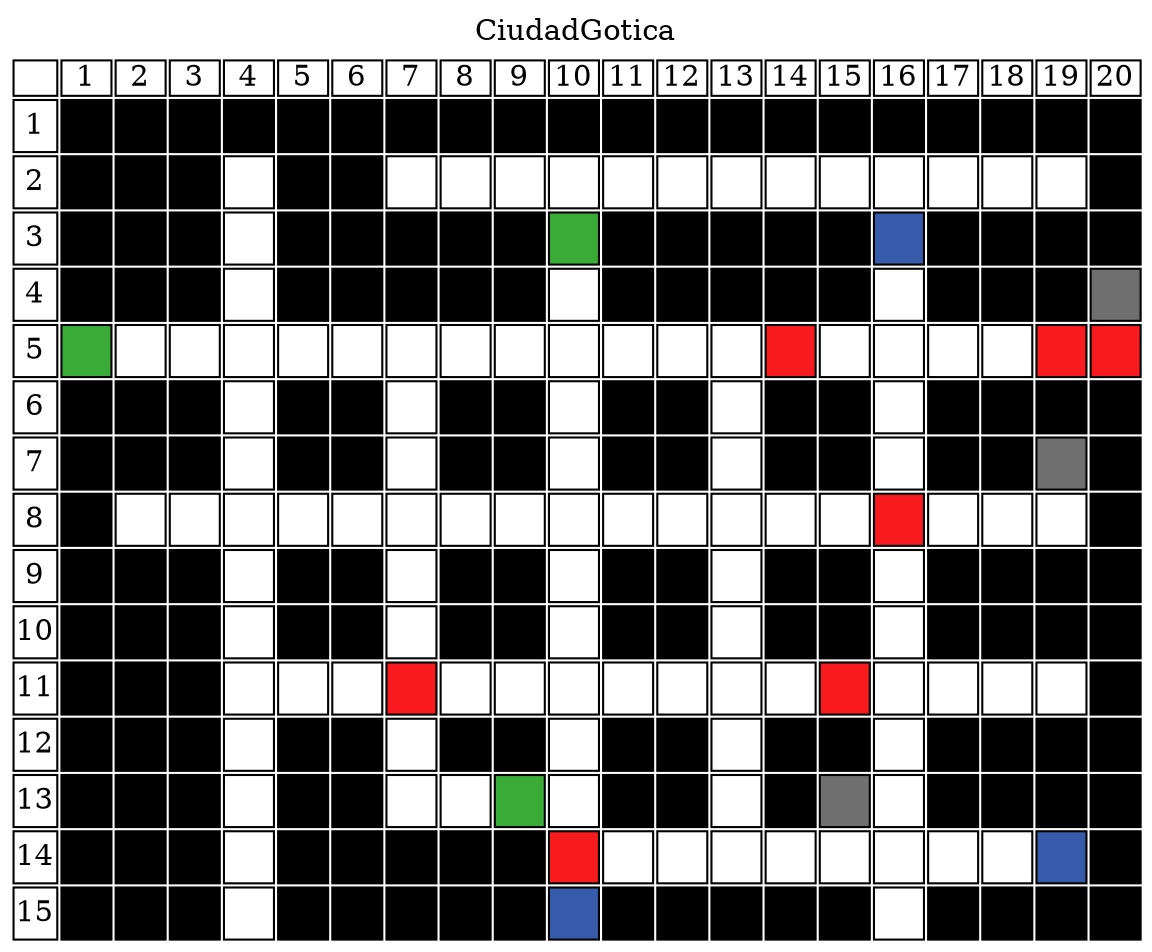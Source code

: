   
                digraph html {
                labelloc="t";
                label="CiudadGotica";
                tabla [shape=none, margin=0, label=<
                <TABLE BORDER="0" CELLBORDER="1" CELLSPACING="2" CELLPADDING="4">
<TR>
<TD CELLPADDING="0.1"></TD>
<TD CELLPADDING="0.1">1</TD>
<TD CELLPADDING="0.1">2</TD>
<TD CELLPADDING="0.1">3</TD>
<TD CELLPADDING="0.1">4</TD>
<TD CELLPADDING="0.1">5</TD>
<TD CELLPADDING="0.1">6</TD>
<TD CELLPADDING="0.1">7</TD>
<TD CELLPADDING="0.1">8</TD>
<TD CELLPADDING="0.1">9</TD>
<TD CELLPADDING="0.1">10</TD>
<TD CELLPADDING="0.1">11</TD>
<TD CELLPADDING="0.1">12</TD>
<TD CELLPADDING="0.1">13</TD>
<TD CELLPADDING="0.1">14</TD>
<TD CELLPADDING="0.1">15</TD>
<TD CELLPADDING="0.1">16</TD>
<TD CELLPADDING="0.1">17</TD>
<TD CELLPADDING="0.1">18</TD>
<TD CELLPADDING="0.1">19</TD>
<TD CELLPADDING="0.1">20</TD>
</TR>
<TR><TD CELLPADDING="0.1">1</TD>
<TD BGCOLOR="black">   </TD>
<TD BGCOLOR="black">   </TD>
<TD BGCOLOR="black">   </TD>
<TD BGCOLOR="black">   </TD>
<TD BGCOLOR="black">   </TD>
<TD BGCOLOR="black">   </TD>
<TD BGCOLOR="black">   </TD>
<TD BGCOLOR="black">   </TD>
<TD BGCOLOR="black">   </TD>
<TD BGCOLOR="black">   </TD>
<TD BGCOLOR="black">   </TD>
<TD BGCOLOR="black">   </TD>
<TD BGCOLOR="black">   </TD>
<TD BGCOLOR="black">   </TD>
<TD BGCOLOR="black">   </TD>
<TD BGCOLOR="black">   </TD>
<TD BGCOLOR="black">   </TD>
<TD BGCOLOR="black">   </TD>
<TD BGCOLOR="black">   </TD>
<TD BGCOLOR="black">   </TD>
</TR>
<TR><TD CELLPADDING="0.1">2</TD>
<TD BGCOLOR="black">   </TD>
<TD BGCOLOR="black">   </TD>
<TD BGCOLOR="black">   </TD>
<TD>   </TD>
<TD BGCOLOR="black">   </TD>
<TD BGCOLOR="black">   </TD>
<TD>   </TD>
<TD>   </TD>
<TD>   </TD>
<TD>   </TD>
<TD>   </TD>
<TD>   </TD>
<TD>   </TD>
<TD>   </TD>
<TD>   </TD>
<TD>   </TD>
<TD>   </TD>
<TD>   </TD>
<TD>   </TD>
<TD BGCOLOR="black">   </TD>
</TR>
<TR><TD CELLPADDING="0.1">3</TD>
<TD BGCOLOR="black">   </TD>
<TD BGCOLOR="black">   </TD>
<TD BGCOLOR="black">   </TD>
<TD>   </TD>
<TD BGCOLOR="black">   </TD>
<TD BGCOLOR="black">   </TD>
<TD BGCOLOR="black">   </TD>
<TD BGCOLOR="black">   </TD>
<TD BGCOLOR="black">   </TD>
<TD BGCOLOR="#3bab37">   </TD>
<TD BGCOLOR="black">   </TD>
<TD BGCOLOR="black">   </TD>
<TD BGCOLOR="black">   </TD>
<TD BGCOLOR="black">   </TD>
<TD BGCOLOR="black">   </TD>
<TD BGCOLOR="#375bab">   </TD>
<TD BGCOLOR="black">   </TD>
<TD BGCOLOR="black">   </TD>
<TD BGCOLOR="black">   </TD>
<TD BGCOLOR="black">   </TD>
</TR>
<TR><TD CELLPADDING="0.1">4</TD>
<TD BGCOLOR="black">   </TD>
<TD BGCOLOR="black">   </TD>
<TD BGCOLOR="black">   </TD>
<TD>   </TD>
<TD BGCOLOR="black">   </TD>
<TD BGCOLOR="black">   </TD>
<TD BGCOLOR="black">   </TD>
<TD BGCOLOR="black">   </TD>
<TD BGCOLOR="black">   </TD>
<TD>   </TD>
<TD BGCOLOR="black">   </TD>
<TD BGCOLOR="black">   </TD>
<TD BGCOLOR="black">   </TD>
<TD BGCOLOR="black">   </TD>
<TD BGCOLOR="black">   </TD>
<TD>   </TD>
<TD BGCOLOR="black">   </TD>
<TD BGCOLOR="black">   </TD>
<TD BGCOLOR="black">   </TD>
<TD BGCOLOR="#706f6f">   </TD>
</TR>
<TR><TD CELLPADDING="0.1">5</TD>
<TD BGCOLOR="#3bab37">   </TD>
<TD>   </TD>
<TD>   </TD>
<TD>   </TD>
<TD>   </TD>
<TD>   </TD>
<TD>   </TD>
<TD>   </TD>
<TD>   </TD>
<TD>   </TD>
<TD>   </TD>
<TD>   </TD>
<TD>   </TD>
<TD BGCOLOR="#f71b1f">   </TD>
<TD>   </TD>
<TD>   </TD>
<TD>   </TD>
<TD>   </TD>
<TD BGCOLOR="#f71b1f">   </TD>
<TD BGCOLOR="#f71b1f">   </TD>
</TR>
<TR><TD CELLPADDING="0.1">6</TD>
<TD BGCOLOR="black">   </TD>
<TD BGCOLOR="black">   </TD>
<TD BGCOLOR="black">   </TD>
<TD>   </TD>
<TD BGCOLOR="black">   </TD>
<TD BGCOLOR="black">   </TD>
<TD>   </TD>
<TD BGCOLOR="black">   </TD>
<TD BGCOLOR="black">   </TD>
<TD>   </TD>
<TD BGCOLOR="black">   </TD>
<TD BGCOLOR="black">   </TD>
<TD>   </TD>
<TD BGCOLOR="black">   </TD>
<TD BGCOLOR="black">   </TD>
<TD>   </TD>
<TD BGCOLOR="black">   </TD>
<TD BGCOLOR="black">   </TD>
<TD BGCOLOR="black">   </TD>
<TD BGCOLOR="black">   </TD>
</TR>
<TR><TD CELLPADDING="0.1">7</TD>
<TD BGCOLOR="black">   </TD>
<TD BGCOLOR="black">   </TD>
<TD BGCOLOR="black">   </TD>
<TD>   </TD>
<TD BGCOLOR="black">   </TD>
<TD BGCOLOR="black">   </TD>
<TD>   </TD>
<TD BGCOLOR="black">   </TD>
<TD BGCOLOR="black">   </TD>
<TD>   </TD>
<TD BGCOLOR="black">   </TD>
<TD BGCOLOR="black">   </TD>
<TD>   </TD>
<TD BGCOLOR="black">   </TD>
<TD BGCOLOR="black">   </TD>
<TD>   </TD>
<TD BGCOLOR="black">   </TD>
<TD BGCOLOR="black">   </TD>
<TD BGCOLOR="#706f6f">   </TD>
<TD BGCOLOR="black">   </TD>
</TR>
<TR><TD CELLPADDING="0.1">8</TD>
<TD BGCOLOR="black">   </TD>
<TD>   </TD>
<TD>   </TD>
<TD>   </TD>
<TD>   </TD>
<TD>   </TD>
<TD>   </TD>
<TD>   </TD>
<TD>   </TD>
<TD>   </TD>
<TD>   </TD>
<TD>   </TD>
<TD>   </TD>
<TD>   </TD>
<TD>   </TD>
<TD BGCOLOR="#f71b1f">   </TD>
<TD>   </TD>
<TD>   </TD>
<TD>   </TD>
<TD BGCOLOR="black">   </TD>
</TR>
<TR><TD CELLPADDING="0.1">9</TD>
<TD BGCOLOR="black">   </TD>
<TD BGCOLOR="black">   </TD>
<TD BGCOLOR="black">   </TD>
<TD>   </TD>
<TD BGCOLOR="black">   </TD>
<TD BGCOLOR="black">   </TD>
<TD>   </TD>
<TD BGCOLOR="black">   </TD>
<TD BGCOLOR="black">   </TD>
<TD>   </TD>
<TD BGCOLOR="black">   </TD>
<TD BGCOLOR="black">   </TD>
<TD>   </TD>
<TD BGCOLOR="black">   </TD>
<TD BGCOLOR="black">   </TD>
<TD>   </TD>
<TD BGCOLOR="black">   </TD>
<TD BGCOLOR="black">   </TD>
<TD BGCOLOR="black">   </TD>
<TD BGCOLOR="black">   </TD>
</TR>
<TR><TD CELLPADDING="0.1">10</TD>
<TD BGCOLOR="black">   </TD>
<TD BGCOLOR="black">   </TD>
<TD BGCOLOR="black">   </TD>
<TD>   </TD>
<TD BGCOLOR="black">   </TD>
<TD BGCOLOR="black">   </TD>
<TD>   </TD>
<TD BGCOLOR="black">   </TD>
<TD BGCOLOR="black">   </TD>
<TD>   </TD>
<TD BGCOLOR="black">   </TD>
<TD BGCOLOR="black">   </TD>
<TD>   </TD>
<TD BGCOLOR="black">   </TD>
<TD BGCOLOR="black">   </TD>
<TD>   </TD>
<TD BGCOLOR="black">   </TD>
<TD BGCOLOR="black">   </TD>
<TD BGCOLOR="black">   </TD>
<TD BGCOLOR="black">   </TD>
</TR>
<TR><TD CELLPADDING="0.1">11</TD>
<TD BGCOLOR="black">   </TD>
<TD BGCOLOR="black">   </TD>
<TD BGCOLOR="black">   </TD>
<TD>   </TD>
<TD>   </TD>
<TD>   </TD>
<TD BGCOLOR="#f71b1f">   </TD>
<TD>   </TD>
<TD>   </TD>
<TD>   </TD>
<TD>   </TD>
<TD>   </TD>
<TD>   </TD>
<TD>   </TD>
<TD BGCOLOR="#f71b1f">   </TD>
<TD>   </TD>
<TD>   </TD>
<TD>   </TD>
<TD>   </TD>
<TD BGCOLOR="black">   </TD>
</TR>
<TR><TD CELLPADDING="0.1">12</TD>
<TD BGCOLOR="black">   </TD>
<TD BGCOLOR="black">   </TD>
<TD BGCOLOR="black">   </TD>
<TD>   </TD>
<TD BGCOLOR="black">   </TD>
<TD BGCOLOR="black">   </TD>
<TD>   </TD>
<TD BGCOLOR="black">   </TD>
<TD BGCOLOR="black">   </TD>
<TD>   </TD>
<TD BGCOLOR="black">   </TD>
<TD BGCOLOR="black">   </TD>
<TD>   </TD>
<TD BGCOLOR="black">   </TD>
<TD BGCOLOR="black">   </TD>
<TD>   </TD>
<TD BGCOLOR="black">   </TD>
<TD BGCOLOR="black">   </TD>
<TD BGCOLOR="black">   </TD>
<TD BGCOLOR="black">   </TD>
</TR>
<TR><TD CELLPADDING="0.1">13</TD>
<TD BGCOLOR="black">   </TD>
<TD BGCOLOR="black">   </TD>
<TD BGCOLOR="black">   </TD>
<TD>   </TD>
<TD BGCOLOR="black">   </TD>
<TD BGCOLOR="black">   </TD>
<TD>   </TD>
<TD>   </TD>
<TD BGCOLOR="#3bab37">   </TD>
<TD>   </TD>
<TD BGCOLOR="black">   </TD>
<TD BGCOLOR="black">   </TD>
<TD>   </TD>
<TD BGCOLOR="black">   </TD>
<TD BGCOLOR="#706f6f">   </TD>
<TD>   </TD>
<TD BGCOLOR="black">   </TD>
<TD BGCOLOR="black">   </TD>
<TD BGCOLOR="black">   </TD>
<TD BGCOLOR="black">   </TD>
</TR>
<TR><TD CELLPADDING="0.1">14</TD>
<TD BGCOLOR="black">   </TD>
<TD BGCOLOR="black">   </TD>
<TD BGCOLOR="black">   </TD>
<TD>   </TD>
<TD BGCOLOR="black">   </TD>
<TD BGCOLOR="black">   </TD>
<TD BGCOLOR="black">   </TD>
<TD BGCOLOR="black">   </TD>
<TD BGCOLOR="black">   </TD>
<TD BGCOLOR="#f71b1f">   </TD>
<TD>   </TD>
<TD>   </TD>
<TD>   </TD>
<TD>   </TD>
<TD>   </TD>
<TD>   </TD>
<TD>   </TD>
<TD>   </TD>
<TD BGCOLOR="#375bab">   </TD>
<TD BGCOLOR="black">   </TD>
</TR>
<TR><TD CELLPADDING="0.1">15</TD>
<TD BGCOLOR="black">   </TD>
<TD BGCOLOR="black">   </TD>
<TD BGCOLOR="black">   </TD>
<TD>   </TD>
<TD BGCOLOR="black">   </TD>
<TD BGCOLOR="black">   </TD>
<TD BGCOLOR="black">   </TD>
<TD BGCOLOR="black">   </TD>
<TD BGCOLOR="black">   </TD>
<TD BGCOLOR="#375bab">   </TD>
<TD BGCOLOR="black">   </TD>
<TD BGCOLOR="black">   </TD>
<TD BGCOLOR="black">   </TD>
<TD BGCOLOR="black">   </TD>
<TD BGCOLOR="black">   </TD>
<TD>   </TD>
<TD BGCOLOR="black">   </TD>
<TD BGCOLOR="black">   </TD>
<TD BGCOLOR="black">   </TD>
<TD BGCOLOR="black">   </TD>
</TR>
</TABLE>>];}
